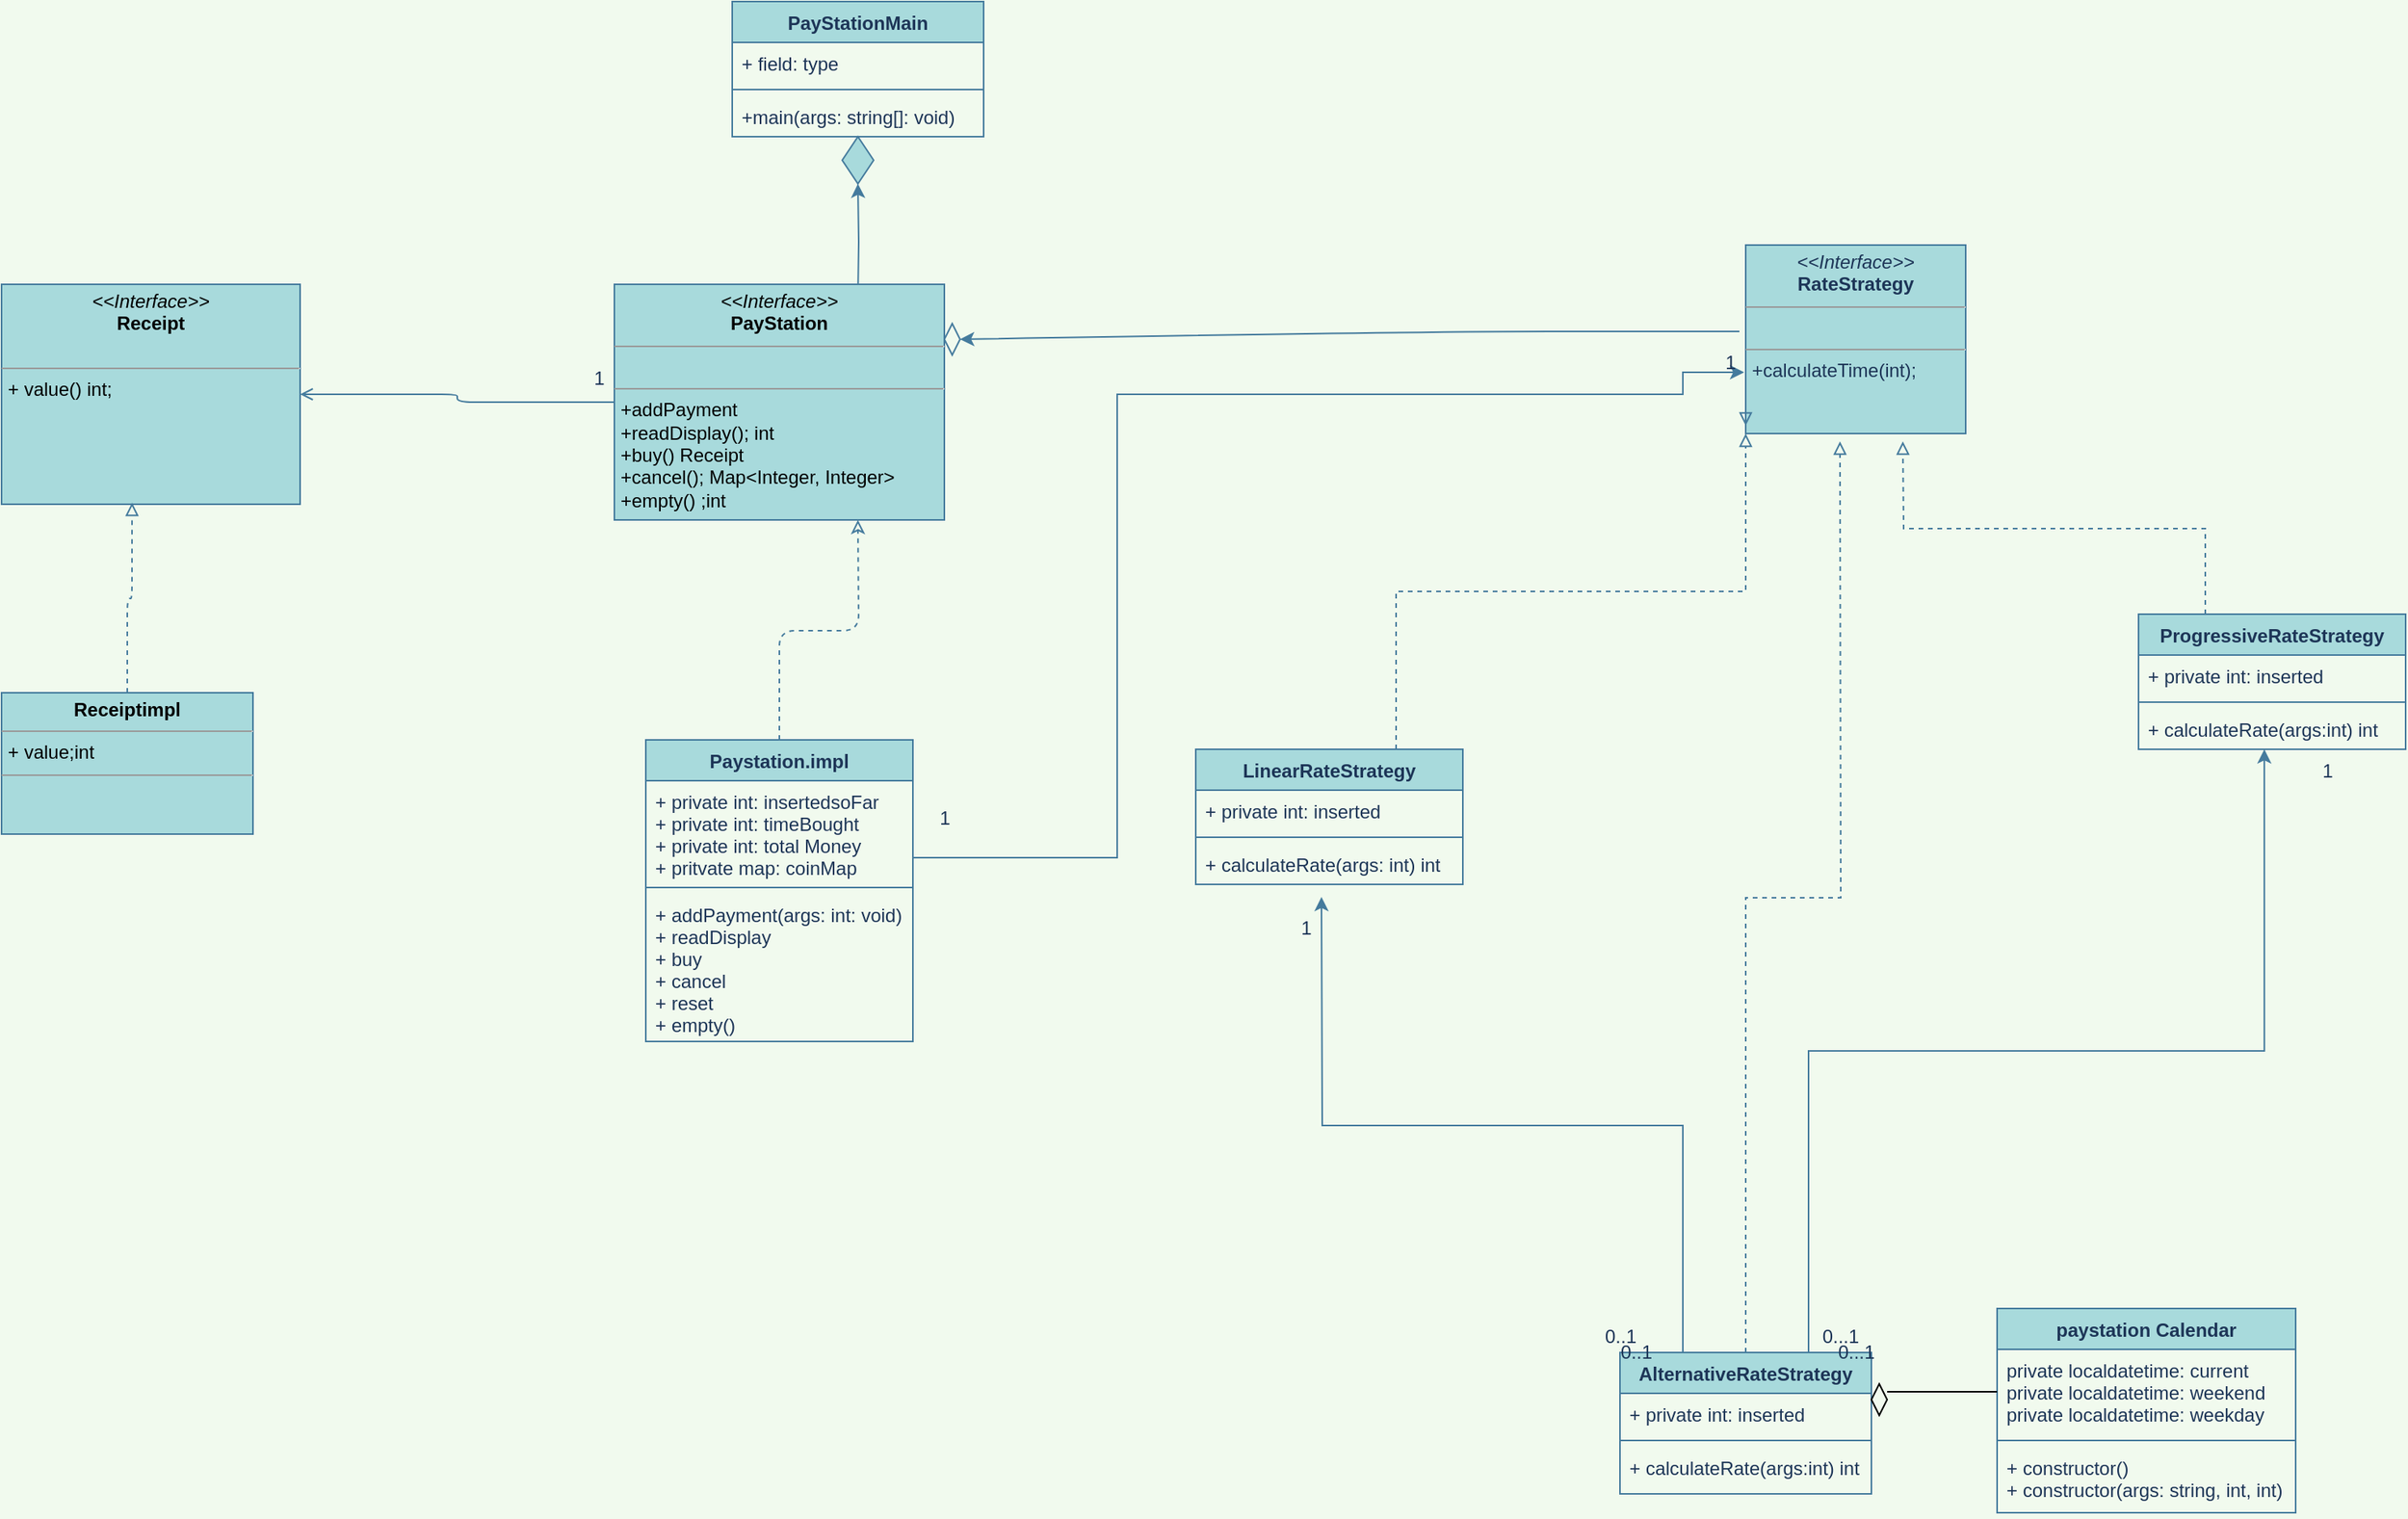 <mxfile version="14.3.2" type="github">
  <diagram id="C5RBs43oDa-KdzZeNtuy" name="Page-1">
    <mxGraphModel dx="2249" dy="772" grid="1" gridSize="10" guides="1" tooltips="1" connect="1" arrows="1" fold="1" page="1" pageScale="1" pageWidth="827" pageHeight="1169" background="#F1FAEE" math="0" shadow="0">
      <root>
        <mxCell id="WIyWlLk6GJQsqaUBKTNV-0" />
        <mxCell id="WIyWlLk6GJQsqaUBKTNV-1" parent="WIyWlLk6GJQsqaUBKTNV-0" />
        <mxCell id="cSuX9k1nmMXR4aSb6jH8-2" style="edgeStyle=orthogonalEdgeStyle;curved=0;rounded=1;sketch=0;orthogonalLoop=1;jettySize=auto;html=1;exitX=0.5;exitY=1;exitDx=0;exitDy=0;strokeColor=#457B9D;fillColor=#A8DADC;fontColor=#1D3557;labelBackgroundColor=#F1FAEE;" parent="WIyWlLk6GJQsqaUBKTNV-1" edge="1">
          <mxGeometry relative="1" as="geometry">
            <mxPoint x="555" y="500" as="sourcePoint" />
            <mxPoint x="555" y="500" as="targetPoint" />
          </mxGeometry>
        </mxCell>
        <mxCell id="MkSjNaBTi0dXL_Atdeyj-18" style="edgeStyle=orthogonalEdgeStyle;rounded=0;orthogonalLoop=1;jettySize=auto;html=1;exitX=0.25;exitY=0;exitDx=0;exitDy=0;dashed=1;endArrow=block;endFill=0;labelBackgroundColor=#F1FAEE;strokeColor=#457B9D;fontColor=#1D3557;" parent="WIyWlLk6GJQsqaUBKTNV-1" source="cSuX9k1nmMXR4aSb6jH8-7" edge="1">
          <mxGeometry relative="1" as="geometry">
            <mxPoint x="640" y="470" as="targetPoint" />
          </mxGeometry>
        </mxCell>
        <mxCell id="cSuX9k1nmMXR4aSb6jH8-7" value="ProgressiveRateStrategy" style="swimlane;fontStyle=1;align=center;verticalAlign=top;childLayout=stackLayout;horizontal=1;startSize=26;horizontalStack=0;resizeParent=1;resizeParentMax=0;resizeLast=0;collapsible=1;marginBottom=0;rounded=0;sketch=0;strokeColor=#457B9D;fillColor=#A8DADC;fontColor=#1D3557;" parent="WIyWlLk6GJQsqaUBKTNV-1" vertex="1">
          <mxGeometry x="790" y="580" width="170" height="86" as="geometry" />
        </mxCell>
        <mxCell id="cSuX9k1nmMXR4aSb6jH8-8" value="+ private int: inserted" style="text;strokeColor=none;fillColor=none;align=left;verticalAlign=top;spacingLeft=4;spacingRight=4;overflow=hidden;rotatable=0;points=[[0,0.5],[1,0.5]];portConstraint=eastwest;fontColor=#1D3557;" parent="cSuX9k1nmMXR4aSb6jH8-7" vertex="1">
          <mxGeometry y="26" width="170" height="26" as="geometry" />
        </mxCell>
        <mxCell id="cSuX9k1nmMXR4aSb6jH8-9" value="" style="line;strokeWidth=1;fillColor=none;align=left;verticalAlign=middle;spacingTop=-1;spacingLeft=3;spacingRight=3;rotatable=0;labelPosition=right;points=[];portConstraint=eastwest;labelBackgroundColor=#F1FAEE;strokeColor=#457B9D;fontColor=#1D3557;" parent="cSuX9k1nmMXR4aSb6jH8-7" vertex="1">
          <mxGeometry y="52" width="170" height="8" as="geometry" />
        </mxCell>
        <mxCell id="cSuX9k1nmMXR4aSb6jH8-10" value="+ calculateRate(args:int) int" style="text;strokeColor=none;fillColor=none;align=left;verticalAlign=top;spacingLeft=4;spacingRight=4;overflow=hidden;rotatable=0;points=[[0,0.5],[1,0.5]];portConstraint=eastwest;fontColor=#1D3557;" parent="cSuX9k1nmMXR4aSb6jH8-7" vertex="1">
          <mxGeometry y="60" width="170" height="26" as="geometry" />
        </mxCell>
        <mxCell id="MkSjNaBTi0dXL_Atdeyj-2" style="edgeStyle=orthogonalEdgeStyle;rounded=0;orthogonalLoop=1;jettySize=auto;html=1;exitX=0.75;exitY=0;exitDx=0;exitDy=0;entryX=0.471;entryY=1;entryDx=0;entryDy=0;entryPerimeter=0;labelBackgroundColor=#F1FAEE;strokeColor=#457B9D;fontColor=#1D3557;" parent="WIyWlLk6GJQsqaUBKTNV-1" source="cSuX9k1nmMXR4aSb6jH8-12" target="cSuX9k1nmMXR4aSb6jH8-10" edge="1">
          <mxGeometry relative="1" as="geometry" />
        </mxCell>
        <mxCell id="MkSjNaBTi0dXL_Atdeyj-7" style="edgeStyle=orthogonalEdgeStyle;rounded=0;orthogonalLoop=1;jettySize=auto;html=1;exitX=0.25;exitY=0;exitDx=0;exitDy=0;labelBackgroundColor=#F1FAEE;strokeColor=#457B9D;fontColor=#1D3557;" parent="WIyWlLk6GJQsqaUBKTNV-1" source="cSuX9k1nmMXR4aSb6jH8-12" edge="1">
          <mxGeometry relative="1" as="geometry">
            <mxPoint x="270" y="760" as="targetPoint" />
          </mxGeometry>
        </mxCell>
        <mxCell id="MkSjNaBTi0dXL_Atdeyj-19" style="edgeStyle=orthogonalEdgeStyle;rounded=0;orthogonalLoop=1;jettySize=auto;html=1;exitX=0.5;exitY=0;exitDx=0;exitDy=0;dashed=1;endArrow=block;endFill=0;labelBackgroundColor=#F1FAEE;strokeColor=#457B9D;fontColor=#1D3557;" parent="WIyWlLk6GJQsqaUBKTNV-1" source="cSuX9k1nmMXR4aSb6jH8-12" edge="1">
          <mxGeometry relative="1" as="geometry">
            <mxPoint x="600" y="470" as="targetPoint" />
          </mxGeometry>
        </mxCell>
        <mxCell id="cSuX9k1nmMXR4aSb6jH8-12" value="AlternativeRateStrategy" style="swimlane;fontStyle=1;align=center;verticalAlign=top;childLayout=stackLayout;horizontal=1;startSize=26;horizontalStack=0;resizeParent=1;resizeParentMax=0;resizeLast=0;collapsible=1;marginBottom=0;rounded=0;sketch=0;strokeColor=#457B9D;fillColor=#A8DADC;fontColor=#1D3557;" parent="WIyWlLk6GJQsqaUBKTNV-1" vertex="1">
          <mxGeometry x="460" y="1050" width="160" height="90" as="geometry" />
        </mxCell>
        <mxCell id="cSuX9k1nmMXR4aSb6jH8-13" value="+ private int: inserted" style="text;strokeColor=none;fillColor=none;align=left;verticalAlign=top;spacingLeft=4;spacingRight=4;overflow=hidden;rotatable=0;points=[[0,0.5],[1,0.5]];portConstraint=eastwest;fontColor=#1D3557;" parent="cSuX9k1nmMXR4aSb6jH8-12" vertex="1">
          <mxGeometry y="26" width="160" height="26" as="geometry" />
        </mxCell>
        <mxCell id="cSuX9k1nmMXR4aSb6jH8-14" value="" style="line;strokeWidth=1;fillColor=none;align=left;verticalAlign=middle;spacingTop=-1;spacingLeft=3;spacingRight=3;rotatable=0;labelPosition=right;points=[];portConstraint=eastwest;labelBackgroundColor=#F1FAEE;strokeColor=#457B9D;fontColor=#1D3557;" parent="cSuX9k1nmMXR4aSb6jH8-12" vertex="1">
          <mxGeometry y="52" width="160" height="8" as="geometry" />
        </mxCell>
        <mxCell id="cSuX9k1nmMXR4aSb6jH8-15" value="+ calculateRate(args:int) int" style="text;strokeColor=none;fillColor=none;align=left;verticalAlign=top;spacingLeft=4;spacingRight=4;overflow=hidden;rotatable=0;points=[[0,0.5],[1,0.5]];portConstraint=eastwest;fontColor=#1D3557;" parent="cSuX9k1nmMXR4aSb6jH8-12" vertex="1">
          <mxGeometry y="60" width="160" height="30" as="geometry" />
        </mxCell>
        <mxCell id="MkSjNaBTi0dXL_Atdeyj-16" style="edgeStyle=orthogonalEdgeStyle;rounded=0;orthogonalLoop=1;jettySize=auto;html=1;exitX=0.75;exitY=0;exitDx=0;exitDy=0;entryX=0;entryY=1;entryDx=0;entryDy=0;dashed=1;endArrow=block;endFill=0;labelBackgroundColor=#F1FAEE;strokeColor=#457B9D;fontColor=#1D3557;" parent="WIyWlLk6GJQsqaUBKTNV-1" source="cSuX9k1nmMXR4aSb6jH8-16" target="MkSjNaBTi0dXL_Atdeyj-14" edge="1">
          <mxGeometry relative="1" as="geometry" />
        </mxCell>
        <mxCell id="cSuX9k1nmMXR4aSb6jH8-16" value="LinearRateStrategy&#xa;" style="swimlane;fontStyle=1;align=center;verticalAlign=top;childLayout=stackLayout;horizontal=1;startSize=26;horizontalStack=0;resizeParent=1;resizeParentMax=0;resizeLast=0;collapsible=1;marginBottom=0;rounded=0;sketch=0;strokeColor=#457B9D;fillColor=#A8DADC;fontColor=#1D3557;" parent="WIyWlLk6GJQsqaUBKTNV-1" vertex="1">
          <mxGeometry x="190" y="666" width="170" height="86" as="geometry" />
        </mxCell>
        <mxCell id="cSuX9k1nmMXR4aSb6jH8-17" value="+ private int: inserted" style="text;strokeColor=none;fillColor=none;align=left;verticalAlign=top;spacingLeft=4;spacingRight=4;overflow=hidden;rotatable=0;points=[[0,0.5],[1,0.5]];portConstraint=eastwest;fontColor=#1D3557;" parent="cSuX9k1nmMXR4aSb6jH8-16" vertex="1">
          <mxGeometry y="26" width="170" height="26" as="geometry" />
        </mxCell>
        <mxCell id="cSuX9k1nmMXR4aSb6jH8-18" value="" style="line;strokeWidth=1;fillColor=none;align=left;verticalAlign=middle;spacingTop=-1;spacingLeft=3;spacingRight=3;rotatable=0;labelPosition=right;points=[];portConstraint=eastwest;labelBackgroundColor=#F1FAEE;strokeColor=#457B9D;fontColor=#1D3557;" parent="cSuX9k1nmMXR4aSb6jH8-16" vertex="1">
          <mxGeometry y="52" width="170" height="8" as="geometry" />
        </mxCell>
        <mxCell id="cSuX9k1nmMXR4aSb6jH8-19" value="+ calculateRate(args: int) int" style="text;strokeColor=none;fillColor=none;align=left;verticalAlign=top;spacingLeft=4;spacingRight=4;overflow=hidden;rotatable=0;points=[[0,0.5],[1,0.5]];portConstraint=eastwest;fontColor=#1D3557;" parent="cSuX9k1nmMXR4aSb6jH8-16" vertex="1">
          <mxGeometry y="60" width="170" height="26" as="geometry" />
        </mxCell>
        <mxCell id="qXW7O1TjP-LjlKDsnzar-12" style="edgeStyle=orthogonalEdgeStyle;rounded=0;orthogonalLoop=1;jettySize=auto;html=1;exitX=0.5;exitY=0;exitDx=0;exitDy=0;entryX=0.5;entryY=1;entryDx=0;entryDy=0;labelBackgroundColor=#F1FAEE;strokeColor=#457B9D;fontColor=#1D3557;" parent="WIyWlLk6GJQsqaUBKTNV-1" target="qXW7O1TjP-LjlKDsnzar-9" edge="1">
          <mxGeometry relative="1" as="geometry">
            <mxPoint x="-25" y="380" as="sourcePoint" />
          </mxGeometry>
        </mxCell>
        <mxCell id="cSuX9k1nmMXR4aSb6jH8-28" style="edgeStyle=orthogonalEdgeStyle;curved=0;rounded=1;sketch=0;orthogonalLoop=1;jettySize=auto;html=1;entryX=0.5;entryY=1;entryDx=0;entryDy=0;strokeColor=#457B9D;fillColor=#A8DADC;fontColor=#1D3557;labelBackgroundColor=#F1FAEE;dashed=1;endArrow=classic;endFill=0;" parent="WIyWlLk6GJQsqaUBKTNV-1" source="cSuX9k1nmMXR4aSb6jH8-24" edge="1">
          <mxGeometry relative="1" as="geometry">
            <mxPoint x="-25" y="520" as="targetPoint" />
          </mxGeometry>
        </mxCell>
        <mxCell id="ejWXlsr_l666DXsDv8Rm-2" style="edgeStyle=orthogonalEdgeStyle;rounded=0;orthogonalLoop=1;jettySize=auto;html=1;labelBackgroundColor=#F1FAEE;strokeColor=#457B9D;fontColor=#1D3557;entryX=-0.007;entryY=0.675;entryDx=0;entryDy=0;entryPerimeter=0;" parent="WIyWlLk6GJQsqaUBKTNV-1" source="cSuX9k1nmMXR4aSb6jH8-24" target="MkSjNaBTi0dXL_Atdeyj-14" edge="1">
          <mxGeometry relative="1" as="geometry">
            <mxPoint x="500" y="470" as="targetPoint" />
            <Array as="points">
              <mxPoint x="140" y="735" />
              <mxPoint x="140" y="440" />
              <mxPoint x="500" y="440" />
              <mxPoint x="500" y="426" />
            </Array>
          </mxGeometry>
        </mxCell>
        <mxCell id="cSuX9k1nmMXR4aSb6jH8-24" value="Paystation.impl" style="swimlane;fontStyle=1;align=center;verticalAlign=top;childLayout=stackLayout;horizontal=1;startSize=26;horizontalStack=0;resizeParent=1;resizeParentMax=0;resizeLast=0;collapsible=1;marginBottom=0;rounded=0;sketch=0;strokeColor=#457B9D;fillColor=#A8DADC;fontColor=#1D3557;" parent="WIyWlLk6GJQsqaUBKTNV-1" vertex="1">
          <mxGeometry x="-160" y="660" width="170" height="192" as="geometry" />
        </mxCell>
        <mxCell id="cSuX9k1nmMXR4aSb6jH8-25" value="+ private int: insertedsoFar&#xa;+ private int: timeBought&#xa;+ private int: total Money&#xa;+ pritvate map: coinMap" style="text;strokeColor=none;fillColor=none;align=left;verticalAlign=top;spacingLeft=4;spacingRight=4;overflow=hidden;rotatable=0;points=[[0,0.5],[1,0.5]];portConstraint=eastwest;fontColor=#1D3557;" parent="cSuX9k1nmMXR4aSb6jH8-24" vertex="1">
          <mxGeometry y="26" width="170" height="64" as="geometry" />
        </mxCell>
        <mxCell id="cSuX9k1nmMXR4aSb6jH8-26" value="" style="line;strokeWidth=1;fillColor=none;align=left;verticalAlign=middle;spacingTop=-1;spacingLeft=3;spacingRight=3;rotatable=0;labelPosition=right;points=[];portConstraint=eastwest;labelBackgroundColor=#F1FAEE;strokeColor=#457B9D;fontColor=#1D3557;" parent="cSuX9k1nmMXR4aSb6jH8-24" vertex="1">
          <mxGeometry y="90" width="170" height="8" as="geometry" />
        </mxCell>
        <mxCell id="cSuX9k1nmMXR4aSb6jH8-27" value="+ addPayment(args: int: void)&#xa;+ readDisplay&#xa;+ buy&#xa;+ cancel&#xa;+ reset&#xa;+ empty()&#xa;" style="text;strokeColor=none;fillColor=none;align=left;verticalAlign=top;spacingLeft=4;spacingRight=4;overflow=hidden;rotatable=0;points=[[0,0.5],[1,0.5]];portConstraint=eastwest;fontColor=#1D3557;" parent="cSuX9k1nmMXR4aSb6jH8-24" vertex="1">
          <mxGeometry y="98" width="170" height="94" as="geometry" />
        </mxCell>
        <mxCell id="qXW7O1TjP-LjlKDsnzar-5" value="PayStationMain" style="swimlane;fontStyle=1;align=center;verticalAlign=top;childLayout=stackLayout;horizontal=1;startSize=26;horizontalStack=0;resizeParent=1;resizeParentMax=0;resizeLast=0;collapsible=1;marginBottom=0;fillColor=#A8DADC;strokeColor=#457B9D;fontColor=#1D3557;" parent="WIyWlLk6GJQsqaUBKTNV-1" vertex="1">
          <mxGeometry x="-105" y="190" width="160" height="86" as="geometry">
            <mxRectangle x="-105" y="190" width="100" height="26" as="alternateBounds" />
          </mxGeometry>
        </mxCell>
        <mxCell id="qXW7O1TjP-LjlKDsnzar-6" value="+ field: type" style="text;strokeColor=none;fillColor=none;align=left;verticalAlign=top;spacingLeft=4;spacingRight=4;overflow=hidden;rotatable=0;points=[[0,0.5],[1,0.5]];portConstraint=eastwest;fontColor=#1D3557;" parent="qXW7O1TjP-LjlKDsnzar-5" vertex="1">
          <mxGeometry y="26" width="160" height="26" as="geometry" />
        </mxCell>
        <mxCell id="qXW7O1TjP-LjlKDsnzar-7" value="" style="line;strokeWidth=1;fillColor=none;align=left;verticalAlign=middle;spacingTop=-1;spacingLeft=3;spacingRight=3;rotatable=0;labelPosition=right;points=[];portConstraint=eastwest;labelBackgroundColor=#F1FAEE;strokeColor=#457B9D;fontColor=#1D3557;" parent="qXW7O1TjP-LjlKDsnzar-5" vertex="1">
          <mxGeometry y="52" width="160" height="8" as="geometry" />
        </mxCell>
        <mxCell id="qXW7O1TjP-LjlKDsnzar-8" value="+main(args: string[]: void)" style="text;strokeColor=none;fillColor=none;align=left;verticalAlign=top;spacingLeft=4;spacingRight=4;overflow=hidden;rotatable=0;points=[[0,0.5],[1,0.5]];portConstraint=eastwest;fontColor=#1D3557;" parent="qXW7O1TjP-LjlKDsnzar-5" vertex="1">
          <mxGeometry y="60" width="160" height="26" as="geometry" />
        </mxCell>
        <mxCell id="qXW7O1TjP-LjlKDsnzar-9" value="" style="rhombus;whiteSpace=wrap;html=1;fillColor=#A8DADC;strokeColor=#457B9D;fontColor=#1D3557;" parent="WIyWlLk6GJQsqaUBKTNV-1" vertex="1">
          <mxGeometry x="-35" y="276" width="20" height="30" as="geometry" />
        </mxCell>
        <mxCell id="qXW7O1TjP-LjlKDsnzar-13" value="" style="rhombus;whiteSpace=wrap;html=1;strokeColor=#457B9D;fontColor=#1D3557;fillColor=none;" parent="WIyWlLk6GJQsqaUBKTNV-1" vertex="1">
          <mxGeometry x="30" y="395" width="10" height="20" as="geometry" />
        </mxCell>
        <mxCell id="qXW7O1TjP-LjlKDsnzar-15" value="" style="curved=1;endArrow=classic;html=1;entryX=1;entryY=0.5;entryDx=0;entryDy=0;labelBackgroundColor=#F1FAEE;strokeColor=#457B9D;fontColor=#1D3557;" parent="WIyWlLk6GJQsqaUBKTNV-1" target="qXW7O1TjP-LjlKDsnzar-13" edge="1">
          <mxGeometry width="50" height="50" relative="1" as="geometry">
            <mxPoint x="536" y="400" as="sourcePoint" />
            <mxPoint x="370" y="460" as="targetPoint" />
            <Array as="points">
              <mxPoint x="500" y="400" />
              <mxPoint x="330" y="400" />
            </Array>
          </mxGeometry>
        </mxCell>
        <mxCell id="MkSjNaBTi0dXL_Atdeyj-11" value="1" style="text;html=1;align=center;verticalAlign=middle;resizable=0;points=[];autosize=1;fontColor=#1D3557;" parent="WIyWlLk6GJQsqaUBKTNV-1" vertex="1">
          <mxGeometry x="250" y="770" width="20" height="20" as="geometry" />
        </mxCell>
        <mxCell id="MkSjNaBTi0dXL_Atdeyj-12" value="0..1" style="text;html=1;align=center;verticalAlign=middle;resizable=0;points=[];autosize=1;fontColor=#1D3557;" parent="WIyWlLk6GJQsqaUBKTNV-1" vertex="1">
          <mxGeometry x="440" y="1030" width="40" height="20" as="geometry" />
        </mxCell>
        <mxCell id="MkSjNaBTi0dXL_Atdeyj-13" value="0...1" style="text;html=1;align=center;verticalAlign=middle;resizable=0;points=[];autosize=1;fontColor=#1D3557;" parent="WIyWlLk6GJQsqaUBKTNV-1" vertex="1">
          <mxGeometry x="580" y="1030" width="40" height="20" as="geometry" />
        </mxCell>
        <mxCell id="MkSjNaBTi0dXL_Atdeyj-14" value="&lt;p style=&quot;margin: 0px ; margin-top: 4px ; text-align: center&quot;&gt;&lt;i&gt;&amp;lt;&amp;lt;Interface&amp;gt;&amp;gt;&lt;/i&gt;&lt;br&gt;&lt;b&gt;RateStrategy&lt;/b&gt;&lt;/p&gt;&lt;hr size=&quot;1&quot;&gt;&lt;p style=&quot;margin: 0px ; margin-left: 4px&quot;&gt;&lt;br&gt;&lt;/p&gt;&lt;hr size=&quot;1&quot;&gt;&lt;p style=&quot;margin: 0px ; margin-left: 4px&quot;&gt;+calculateTime(int);&lt;/p&gt;" style="verticalAlign=top;align=left;overflow=fill;fontSize=12;fontFamily=Helvetica;html=1;fillColor=#A8DADC;strokeColor=#457B9D;fontColor=#1D3557;" parent="WIyWlLk6GJQsqaUBKTNV-1" vertex="1">
          <mxGeometry x="540" y="345" width="140" height="120" as="geometry" />
        </mxCell>
        <mxCell id="MkSjNaBTi0dXL_Atdeyj-20" value="1" style="text;html=1;align=center;verticalAlign=middle;resizable=0;points=[];autosize=1;fontColor=#1D3557;" parent="WIyWlLk6GJQsqaUBKTNV-1" vertex="1">
          <mxGeometry x="900" y="670" width="20" height="20" as="geometry" />
        </mxCell>
        <mxCell id="MkSjNaBTi0dXL_Atdeyj-22" value="1" style="text;html=1;align=center;verticalAlign=middle;resizable=0;points=[];autosize=1;fontColor=#1D3557;" parent="WIyWlLk6GJQsqaUBKTNV-1" vertex="1">
          <mxGeometry x="20" y="700" width="20" height="20" as="geometry" />
        </mxCell>
        <mxCell id="MkSjNaBTi0dXL_Atdeyj-28" style="edgeStyle=orthogonalEdgeStyle;curved=0;rounded=1;sketch=0;orthogonalLoop=1;jettySize=auto;html=1;strokeColor=#457B9D;fillColor=#A8DADC;fontColor=#1D3557;endArrow=open;endFill=0;" parent="WIyWlLk6GJQsqaUBKTNV-1" source="MkSjNaBTi0dXL_Atdeyj-24" target="MkSjNaBTi0dXL_Atdeyj-26" edge="1">
          <mxGeometry relative="1" as="geometry" />
        </mxCell>
        <mxCell id="MkSjNaBTi0dXL_Atdeyj-24" value="&lt;p style=&quot;margin: 0px ; margin-top: 4px ; text-align: center&quot;&gt;&lt;i&gt;&amp;lt;&amp;lt;Interface&amp;gt;&amp;gt;&lt;/i&gt;&lt;br&gt;&lt;b&gt;PayStation&lt;/b&gt;&lt;/p&gt;&lt;hr size=&quot;1&quot;&gt;&lt;p style=&quot;margin: 0px ; margin-left: 4px&quot;&gt;&lt;br&gt;&lt;/p&gt;&lt;hr size=&quot;1&quot;&gt;&lt;p style=&quot;margin: 0px 0px 0px 4px&quot;&gt;+addPayment&lt;/p&gt;&lt;p style=&quot;margin: 0px 0px 0px 4px&quot;&gt;+readDisplay(); int&lt;/p&gt;&lt;p style=&quot;margin: 0px 0px 0px 4px&quot;&gt;+buy() Receipt&lt;/p&gt;&lt;p style=&quot;margin: 0px 0px 0px 4px&quot;&gt;+cancel(); Map&amp;lt;Integer, Integer&amp;gt;&lt;/p&gt;&lt;p style=&quot;margin: 0px 0px 0px 4px&quot;&gt;+empty() ;int&lt;/p&gt;" style="verticalAlign=top;align=left;overflow=fill;fontSize=12;fontFamily=Helvetica;html=1;rounded=0;sketch=0;strokeColor=#457B9D;fillColor=#A8DADC;" parent="WIyWlLk6GJQsqaUBKTNV-1" vertex="1">
          <mxGeometry x="-180" y="370" width="210" height="150" as="geometry" />
        </mxCell>
        <mxCell id="MkSjNaBTi0dXL_Atdeyj-26" value="&lt;p style=&quot;margin: 0px ; margin-top: 4px ; text-align: center&quot;&gt;&lt;i&gt;&amp;lt;&amp;lt;Interface&amp;gt;&amp;gt;&lt;/i&gt;&lt;br&gt;&lt;b&gt;Receipt&lt;/b&gt;&lt;/p&gt;&lt;p style=&quot;margin: 0px ; margin-left: 4px&quot;&gt;&lt;br&gt;&lt;/p&gt;&lt;hr size=&quot;1&quot;&gt;&lt;p style=&quot;margin: 0px ; margin-left: 4px&quot;&gt;+ value() int;&lt;br&gt;&lt;/p&gt;" style="verticalAlign=top;align=left;overflow=fill;fontSize=12;fontFamily=Helvetica;html=1;rounded=0;sketch=0;strokeColor=#457B9D;fillColor=#A8DADC;" parent="WIyWlLk6GJQsqaUBKTNV-1" vertex="1">
          <mxGeometry x="-570" y="370" width="190" height="140" as="geometry" />
        </mxCell>
        <mxCell id="MkSjNaBTi0dXL_Atdeyj-29" style="edgeStyle=orthogonalEdgeStyle;curved=0;rounded=1;sketch=0;orthogonalLoop=1;jettySize=auto;html=1;entryX=0.437;entryY=0.993;entryDx=0;entryDy=0;entryPerimeter=0;endArrow=block;endFill=0;strokeColor=#457B9D;fillColor=#A8DADC;fontColor=#1D3557;dashed=1;" parent="WIyWlLk6GJQsqaUBKTNV-1" source="MkSjNaBTi0dXL_Atdeyj-27" target="MkSjNaBTi0dXL_Atdeyj-26" edge="1">
          <mxGeometry relative="1" as="geometry" />
        </mxCell>
        <mxCell id="MkSjNaBTi0dXL_Atdeyj-27" value="&lt;p style=&quot;margin: 0px ; margin-top: 4px ; text-align: center&quot;&gt;&lt;b&gt;Receiptimpl&lt;/b&gt;&lt;/p&gt;&lt;hr size=&quot;1&quot;&gt;&lt;p style=&quot;margin: 0px ; margin-left: 4px&quot;&gt;+ value;int&lt;/p&gt;&lt;hr size=&quot;1&quot;&gt;&lt;p style=&quot;margin: 0px ; margin-left: 4px&quot;&gt;&lt;br&gt;&lt;/p&gt;" style="verticalAlign=top;align=left;overflow=fill;fontSize=12;fontFamily=Helvetica;html=1;rounded=0;sketch=0;strokeColor=#457B9D;fillColor=#A8DADC;" parent="WIyWlLk6GJQsqaUBKTNV-1" vertex="1">
          <mxGeometry x="-570" y="630" width="160" height="90" as="geometry" />
        </mxCell>
        <mxCell id="MkSjNaBTi0dXL_Atdeyj-30" value="1" style="text;html=1;align=center;verticalAlign=middle;resizable=0;points=[];autosize=1;fontColor=#1D3557;" parent="WIyWlLk6GJQsqaUBKTNV-1" vertex="1">
          <mxGeometry x="-200" y="420" width="20" height="20" as="geometry" />
        </mxCell>
        <mxCell id="MkSjNaBTi0dXL_Atdeyj-33" style="edgeStyle=orthogonalEdgeStyle;curved=0;rounded=1;sketch=0;orthogonalLoop=1;jettySize=auto;html=1;dashed=1;endArrow=block;endFill=0;strokeColor=#457B9D;fillColor=#A8DADC;fontColor=#1D3557;" parent="WIyWlLk6GJQsqaUBKTNV-1" edge="1">
          <mxGeometry relative="1" as="geometry">
            <mxPoint x="540" y="440" as="sourcePoint" />
            <mxPoint x="540" y="460" as="targetPoint" />
          </mxGeometry>
        </mxCell>
        <mxCell id="MkSjNaBTi0dXL_Atdeyj-34" value="1" style="text;html=1;align=center;verticalAlign=middle;resizable=0;points=[];autosize=1;fontColor=#1D3557;" parent="WIyWlLk6GJQsqaUBKTNV-1" vertex="1">
          <mxGeometry x="520" y="410" width="20" height="20" as="geometry" />
        </mxCell>
        <mxCell id="8isnYiDwIBYJiEUPD3Zc-1" value="paystation Calendar" style="swimlane;fontStyle=1;align=center;verticalAlign=top;childLayout=stackLayout;horizontal=1;startSize=26;horizontalStack=0;resizeParent=1;resizeParentMax=0;resizeLast=0;collapsible=1;marginBottom=0;rounded=0;sketch=0;strokeColor=#457B9D;fillColor=#A8DADC;fontColor=#1D3557;" vertex="1" parent="WIyWlLk6GJQsqaUBKTNV-1">
          <mxGeometry x="700" y="1022" width="190" height="130" as="geometry" />
        </mxCell>
        <mxCell id="8isnYiDwIBYJiEUPD3Zc-2" value="private localdatetime: current&#xa;private localdatetime: weekend&#xa;private localdatetime: weekday" style="text;strokeColor=none;fillColor=none;align=left;verticalAlign=top;spacingLeft=4;spacingRight=4;overflow=hidden;rotatable=0;points=[[0,0.5],[1,0.5]];portConstraint=eastwest;fontColor=#1D3557;" vertex="1" parent="8isnYiDwIBYJiEUPD3Zc-1">
          <mxGeometry y="26" width="190" height="54" as="geometry" />
        </mxCell>
        <mxCell id="8isnYiDwIBYJiEUPD3Zc-3" value="" style="line;strokeWidth=1;fillColor=none;align=left;verticalAlign=middle;spacingTop=-1;spacingLeft=3;spacingRight=3;rotatable=0;labelPosition=right;points=[];portConstraint=eastwest;labelBackgroundColor=#F1FAEE;strokeColor=#457B9D;fontColor=#1D3557;" vertex="1" parent="8isnYiDwIBYJiEUPD3Zc-1">
          <mxGeometry y="80" width="190" height="8" as="geometry" />
        </mxCell>
        <mxCell id="8isnYiDwIBYJiEUPD3Zc-4" value="+ constructor()&#xa;+ constructor(args: string, int, int) " style="text;strokeColor=none;fillColor=none;align=left;verticalAlign=top;spacingLeft=4;spacingRight=4;overflow=hidden;rotatable=0;points=[[0,0.5],[1,0.5]];portConstraint=eastwest;fontColor=#1D3557;" vertex="1" parent="8isnYiDwIBYJiEUPD3Zc-1">
          <mxGeometry y="88" width="190" height="42" as="geometry" />
        </mxCell>
        <mxCell id="8isnYiDwIBYJiEUPD3Zc-5" value="0..1" style="text;html=1;align=center;verticalAlign=middle;resizable=0;points=[];autosize=1;fontColor=#1D3557;" vertex="1" parent="WIyWlLk6GJQsqaUBKTNV-1">
          <mxGeometry x="450" y="1040" width="40" height="20" as="geometry" />
        </mxCell>
        <mxCell id="8isnYiDwIBYJiEUPD3Zc-6" value="0...1" style="text;html=1;align=center;verticalAlign=middle;resizable=0;points=[];autosize=1;fontColor=#1D3557;" vertex="1" parent="WIyWlLk6GJQsqaUBKTNV-1">
          <mxGeometry x="590" y="1040" width="40" height="20" as="geometry" />
        </mxCell>
        <mxCell id="8isnYiDwIBYJiEUPD3Zc-8" style="edgeStyle=orthogonalEdgeStyle;rounded=0;orthogonalLoop=1;jettySize=auto;html=1;exitX=0;exitY=0.5;exitDx=0;exitDy=0;endArrow=none;endFill=0;" edge="1" parent="WIyWlLk6GJQsqaUBKTNV-1" source="8isnYiDwIBYJiEUPD3Zc-2">
          <mxGeometry relative="1" as="geometry">
            <mxPoint x="630" y="1075" as="targetPoint" />
          </mxGeometry>
        </mxCell>
        <mxCell id="8isnYiDwIBYJiEUPD3Zc-9" value="" style="rhombus;whiteSpace=wrap;html=1;fillColor=none;" vertex="1" parent="WIyWlLk6GJQsqaUBKTNV-1">
          <mxGeometry x="620" y="1070" width="10" height="20" as="geometry" />
        </mxCell>
      </root>
    </mxGraphModel>
  </diagram>
</mxfile>
